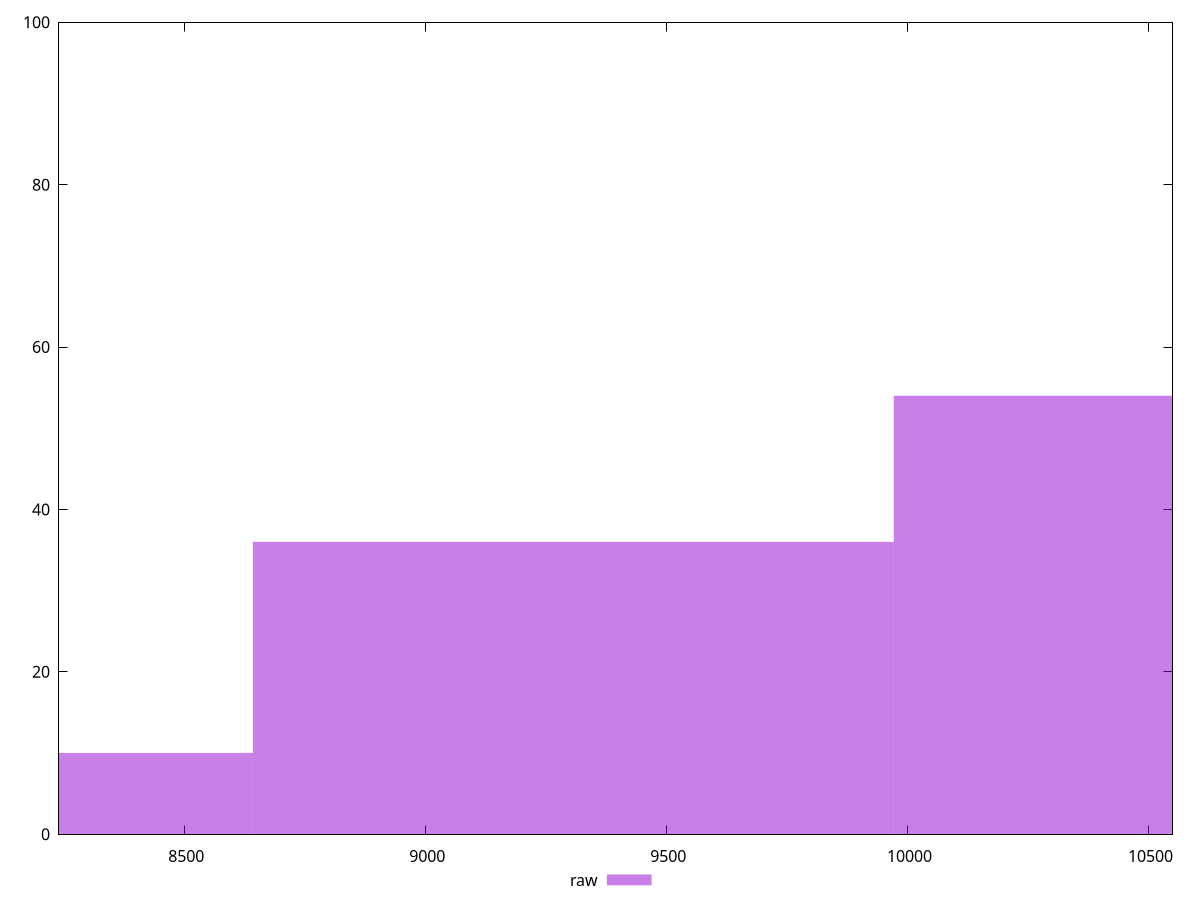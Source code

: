 reset

$raw <<EOF
9306.965656925504 36
7977.399134507574 10
10636.532179343432 54
EOF

set key outside below
set boxwidth 1329.566522417929
set xrange [8240:10550]
set yrange [0:100]
set trange [0:100]
set style fill transparent solid 0.5 noborder
set terminal svg size 640, 490 enhanced background rgb 'white'
set output "reprap/uses-text-compression/samples/pages+cached/raw/histogram.svg"

plot $raw title "raw" with boxes

reset
